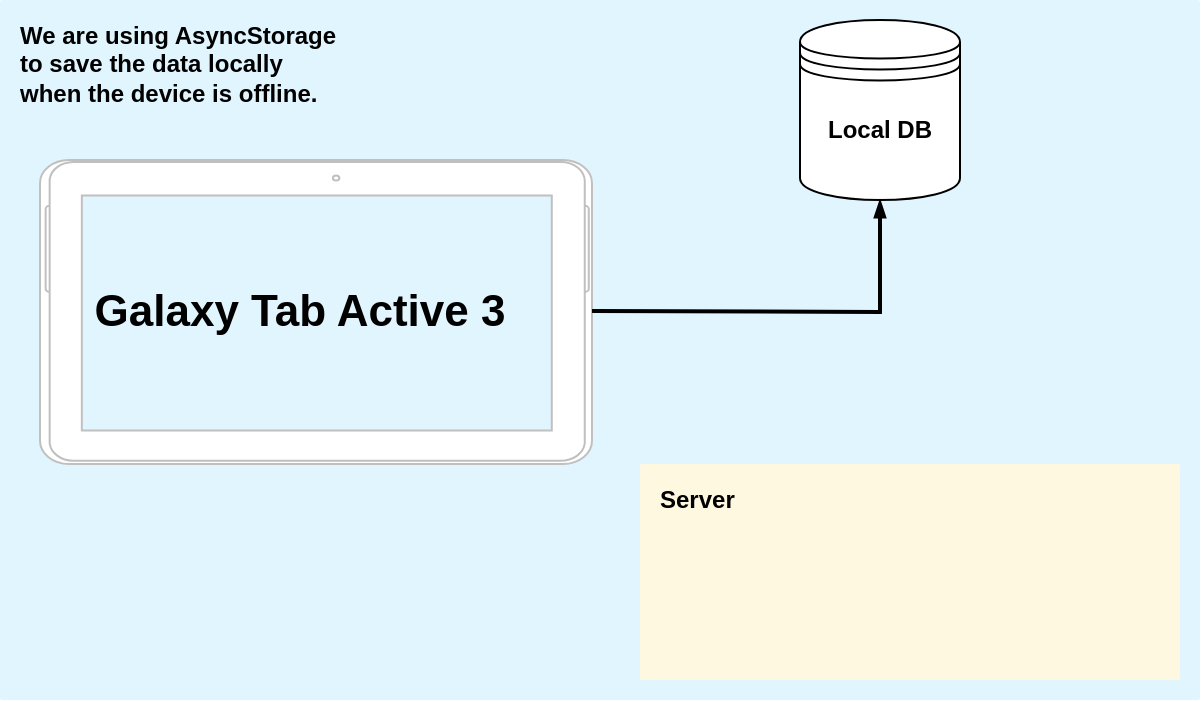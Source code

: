 <mxfile version="21.3.2" type="github">
  <diagram name="Page-1" id="EmkuD5yjH1dAO-7P8AT_">
    <mxGraphModel dx="2261" dy="796" grid="1" gridSize="10" guides="1" tooltips="1" connect="1" arrows="1" fold="1" page="1" pageScale="1" pageWidth="827" pageHeight="1169" math="0" shadow="0">
      <root>
        <mxCell id="0" />
        <mxCell id="1" parent="0" />
        <mxCell id="Q5Rbbdwre-uoq36VD0P--1" value="&lt;b&gt;&lt;font color=&quot;#000000&quot;&gt;We are using AsyncStorage&lt;br&gt;to save the data locally&lt;br&gt;when the device is offline.&amp;nbsp;&lt;/font&gt;&lt;/b&gt;" style="sketch=0;points=[[0,0,0],[0.25,0,0],[0.5,0,0],[0.75,0,0],[1,0,0],[1,0.25,0],[1,0.5,0],[1,0.75,0],[1,1,0],[0.75,1,0],[0.5,1,0],[0.25,1,0],[0,1,0],[0,0.75,0],[0,0.5,0],[0,0.25,0]];rounded=1;absoluteArcSize=1;arcSize=2;html=1;strokeColor=none;gradientColor=none;shadow=0;dashed=0;fontSize=12;fontColor=#9E9E9E;align=left;verticalAlign=top;spacing=10;spacingTop=-4;whiteSpace=wrap;fillColor=#E1F5FE;" parent="1" vertex="1">
          <mxGeometry x="-270" y="60" width="600" height="350" as="geometry" />
        </mxCell>
        <mxCell id="8QahdOCugLiDFH9YeJhR-3" value="" style="verticalLabelPosition=bottom;verticalAlign=top;html=1;shadow=0;dashed=0;strokeWidth=1;shape=mxgraph.android.tab2;strokeColor=#c0c0c0;direction=north;" vertex="1" parent="1">
          <mxGeometry x="-250" y="140" width="276" height="152" as="geometry" />
        </mxCell>
        <mxCell id="8QahdOCugLiDFH9YeJhR-4" value="" style="shape=datastore;whiteSpace=wrap;html=1;" vertex="1" parent="1">
          <mxGeometry x="130" y="70" width="80" height="90" as="geometry" />
        </mxCell>
        <mxCell id="8QahdOCugLiDFH9YeJhR-5" value="" style="edgeStyle=orthogonalEdgeStyle;fontSize=12;html=1;endArrow=blockThin;endFill=1;rounded=0;strokeWidth=2;endSize=4;startSize=4;dashed=0;strokeColor=#000000;entryX=0.5;entryY=1;entryDx=0;entryDy=0;" edge="1" parent="1" target="8QahdOCugLiDFH9YeJhR-4">
          <mxGeometry width="100" relative="1" as="geometry">
            <mxPoint x="26" y="215.5" as="sourcePoint" />
            <mxPoint x="126" y="215.5" as="targetPoint" />
          </mxGeometry>
        </mxCell>
        <mxCell id="8QahdOCugLiDFH9YeJhR-6" value="&lt;b&gt;&lt;font style=&quot;font-size: 22px;&quot;&gt;Galaxy Tab Active 3&lt;/font&gt;&lt;/b&gt;" style="text;strokeColor=none;align=center;fillColor=none;html=1;verticalAlign=middle;whiteSpace=wrap;rounded=0;" vertex="1" parent="1">
          <mxGeometry x="-240" y="201" width="240" height="30" as="geometry" />
        </mxCell>
        <mxCell id="8QahdOCugLiDFH9YeJhR-7" value="&lt;b&gt;Local DB&lt;/b&gt;" style="text;strokeColor=none;align=center;fillColor=none;html=1;verticalAlign=middle;whiteSpace=wrap;rounded=0;" vertex="1" parent="1">
          <mxGeometry x="140" y="110" width="60" height="30" as="geometry" />
        </mxCell>
        <mxCell id="8QahdOCugLiDFH9YeJhR-8" value="&lt;b&gt;&lt;font color=&quot;#000000&quot;&gt;Server&lt;/font&gt;&lt;/b&gt;" style="sketch=0;points=[[0,0,0],[0.25,0,0],[0.5,0,0],[0.75,0,0],[1,0,0],[1,0.25,0],[1,0.5,0],[1,0.75,0],[1,1,0],[0.75,1,0],[0.5,1,0],[0.25,1,0],[0,1,0],[0,0.75,0],[0,0.5,0],[0,0.25,0]];rounded=1;absoluteArcSize=1;arcSize=2;html=1;strokeColor=none;gradientColor=none;shadow=0;dashed=0;fontSize=12;fontColor=#9E9E9E;align=left;verticalAlign=top;spacing=10;spacingTop=-4;whiteSpace=wrap;fillColor=#FFF8E1;" vertex="1" parent="1">
          <mxGeometry x="50" y="292" width="270" height="108" as="geometry" />
        </mxCell>
      </root>
    </mxGraphModel>
  </diagram>
</mxfile>
